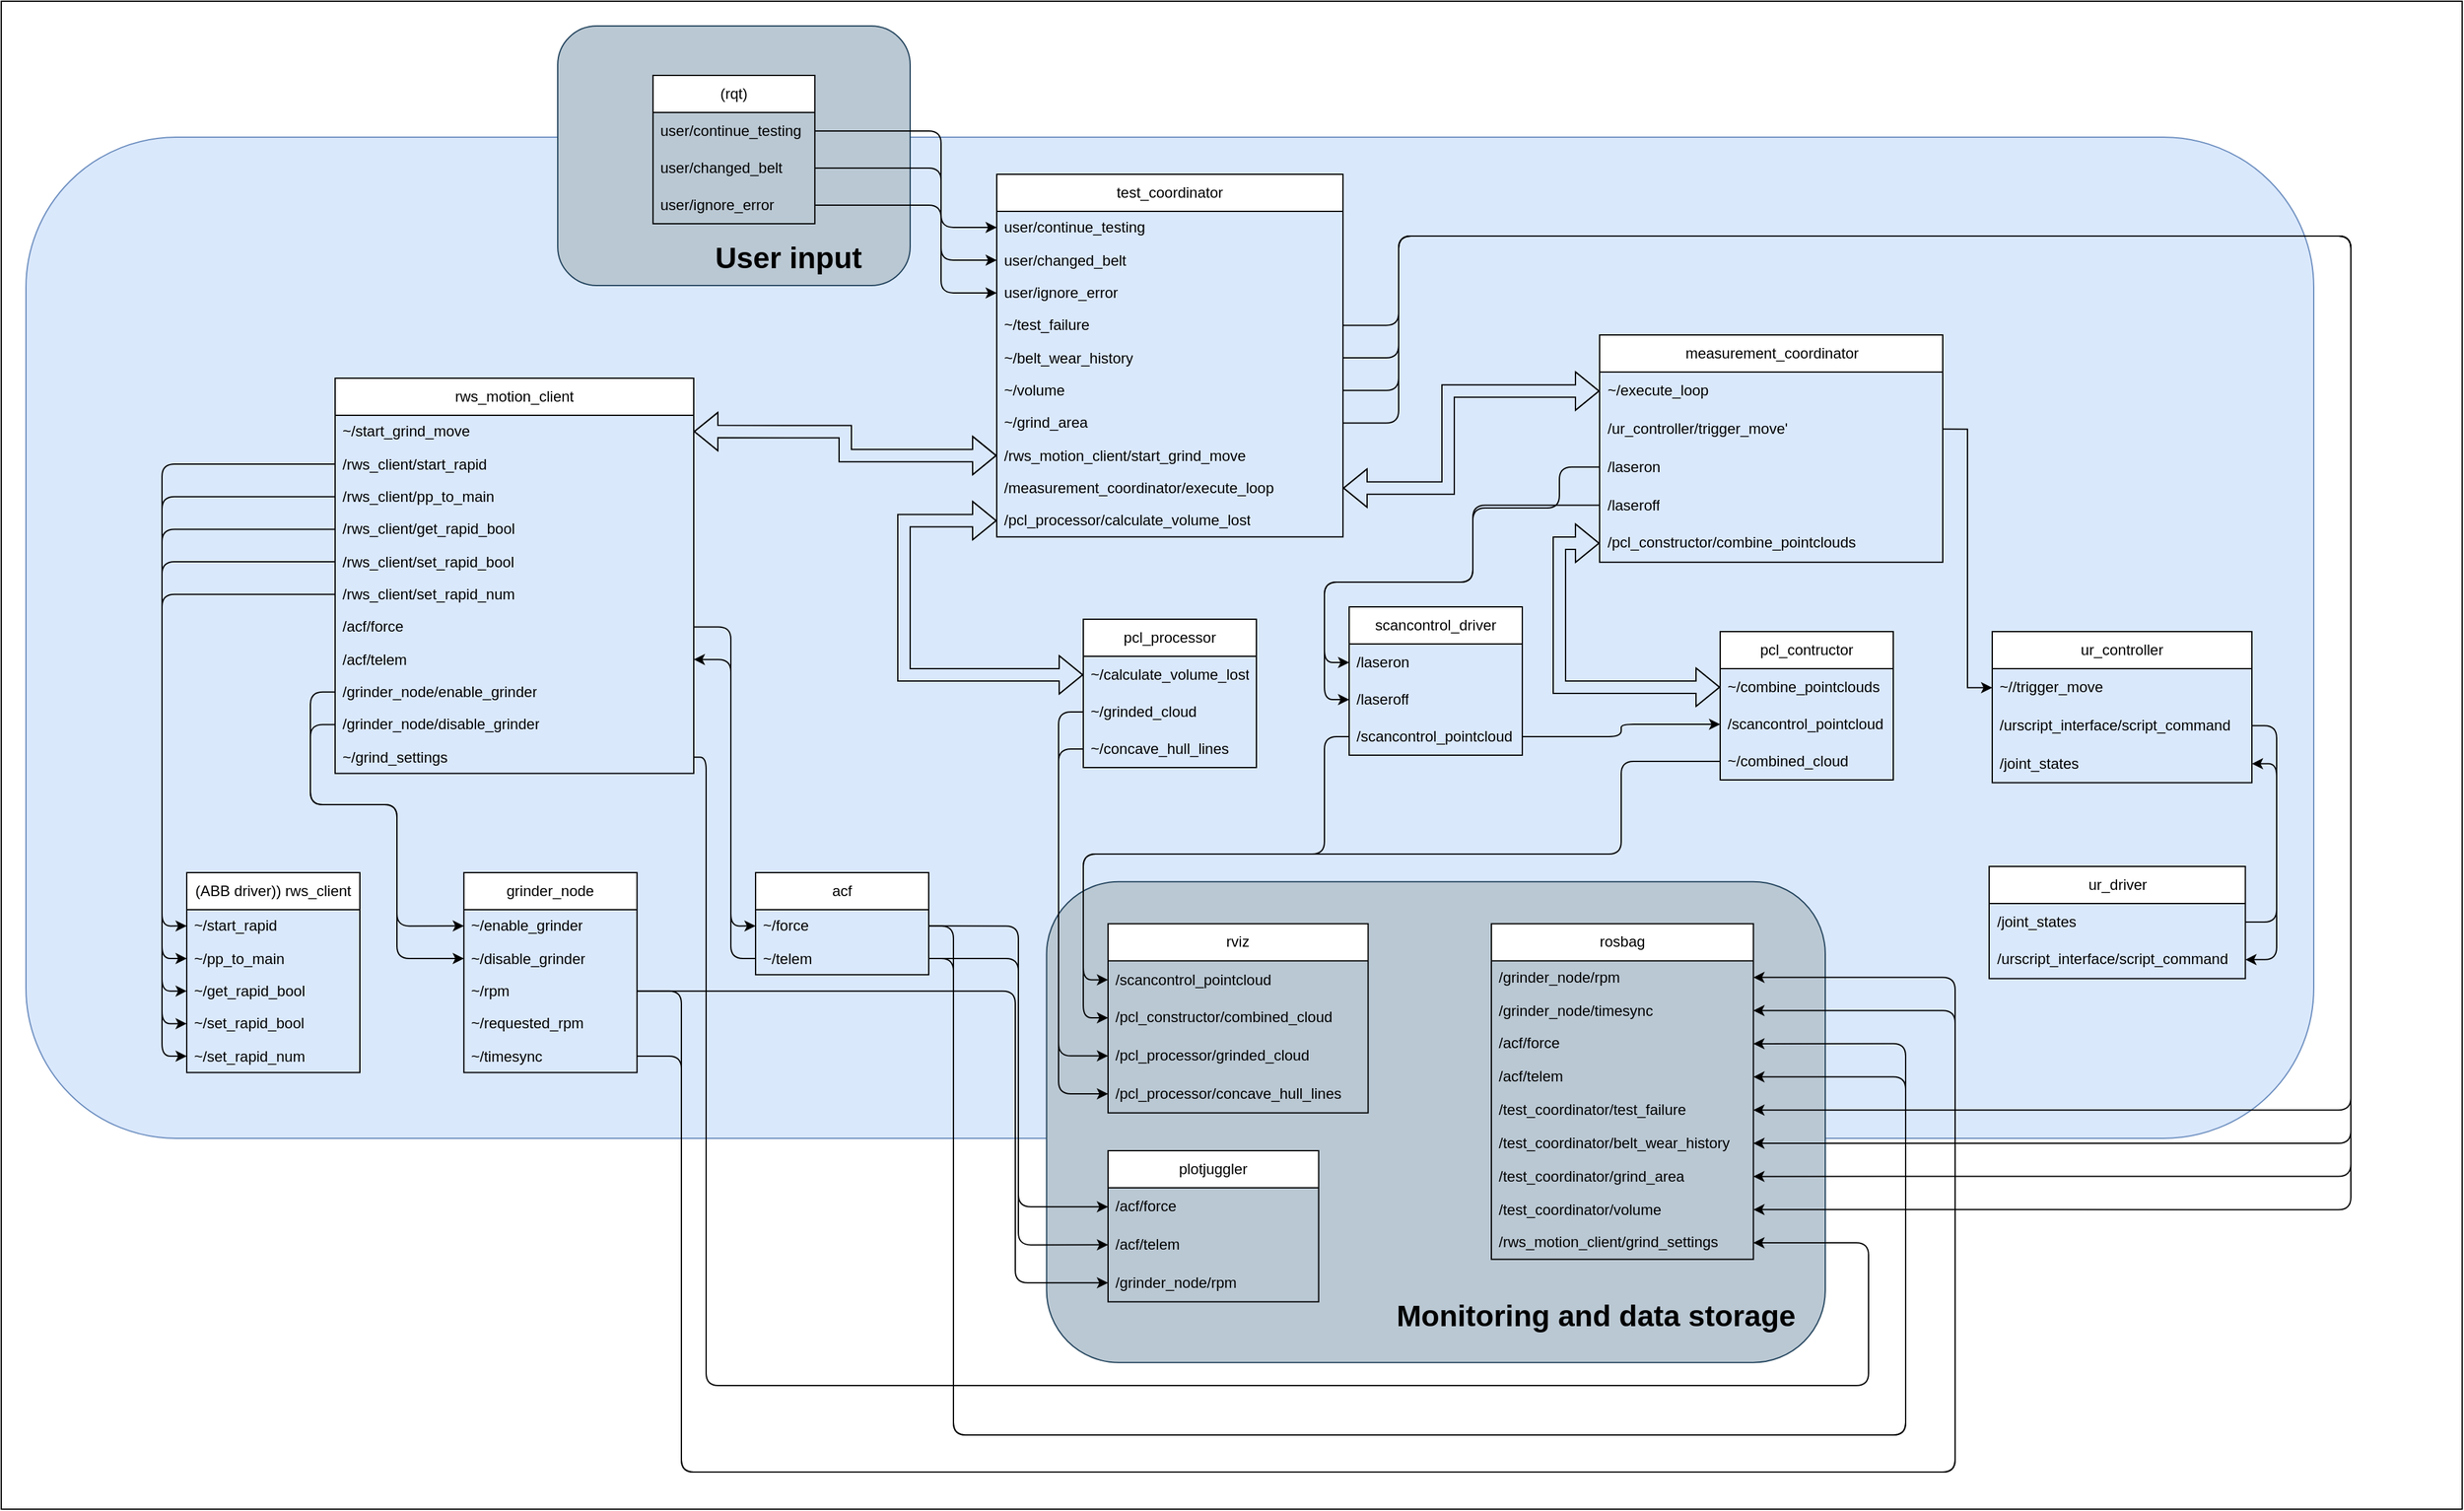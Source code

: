 <mxfile version="25.0.3">
  <diagram name="Page-1" id="e56a1550-8fbb-45ad-956c-1786394a9013">
    <mxGraphModel dx="3836" dy="-120" grid="1" gridSize="10" guides="1" tooltips="1" connect="1" arrows="1" fold="1" page="1" pageScale="1" pageWidth="1100" pageHeight="850" background="none" math="0" shadow="0">
      <root>
        <mxCell id="0" />
        <mxCell id="1" parent="0" />
        <mxCell id="ni7oN12jCzTKgw475LBS-1" value="" style="rounded=0;whiteSpace=wrap;html=1;" vertex="1" parent="1">
          <mxGeometry x="-110" y="1820" width="1990" height="1220" as="geometry" />
        </mxCell>
        <mxCell id="HwQZBdxnIQ3px9BqQNqd-1" value="" style="rounded=1;whiteSpace=wrap;html=1;fillColor=#dae8fc;strokeColor=#6c8ebf;movable=1;resizable=1;rotatable=1;deletable=1;editable=1;locked=0;connectable=1;" parent="1" vertex="1">
          <mxGeometry x="-90" y="1930" width="1850" height="810" as="geometry" />
        </mxCell>
        <mxCell id="HwQZBdxnIQ3px9BqQNqd-12" value="test_coordinator" style="swimlane;fontStyle=0;childLayout=stackLayout;horizontal=1;startSize=30;horizontalStack=0;resizeParent=1;resizeParentMax=0;resizeLast=0;collapsible=1;marginBottom=0;whiteSpace=wrap;html=1;movable=1;resizable=1;rotatable=1;deletable=1;editable=1;locked=0;connectable=1;" parent="1" vertex="1">
          <mxGeometry x="695" y="1960" width="280" height="293.415" as="geometry" />
        </mxCell>
        <mxCell id="HwQZBdxnIQ3px9BqQNqd-13" value="user/continue_testing" style="text;strokeColor=none;fillColor=none;align=left;verticalAlign=middle;spacingLeft=4;spacingRight=4;overflow=hidden;points=[[0,0.5],[1,0.5]];portConstraint=eastwest;rotatable=1;whiteSpace=wrap;html=1;movable=1;resizable=1;deletable=1;editable=1;locked=0;connectable=1;" parent="HwQZBdxnIQ3px9BqQNqd-12" vertex="1">
          <mxGeometry y="30" width="280" height="26.341" as="geometry" />
        </mxCell>
        <mxCell id="HwQZBdxnIQ3px9BqQNqd-14" value="user/changed_belt" style="text;strokeColor=none;fillColor=none;align=left;verticalAlign=middle;spacingLeft=4;spacingRight=4;overflow=hidden;points=[[0,0.5],[1,0.5]];portConstraint=eastwest;rotatable=1;whiteSpace=wrap;html=1;movable=1;resizable=1;deletable=1;editable=1;locked=0;connectable=1;" parent="HwQZBdxnIQ3px9BqQNqd-12" vertex="1">
          <mxGeometry y="56.341" width="280" height="26.341" as="geometry" />
        </mxCell>
        <mxCell id="HwQZBdxnIQ3px9BqQNqd-98" value="user/ignore_error" style="text;strokeColor=none;fillColor=none;align=left;verticalAlign=middle;spacingLeft=4;spacingRight=4;overflow=hidden;points=[[0,0.5],[1,0.5]];portConstraint=eastwest;rotatable=1;whiteSpace=wrap;html=1;movable=1;resizable=1;deletable=1;editable=1;locked=0;connectable=1;" parent="HwQZBdxnIQ3px9BqQNqd-12" vertex="1">
          <mxGeometry y="82.683" width="280" height="26.341" as="geometry" />
        </mxCell>
        <mxCell id="HwQZBdxnIQ3px9BqQNqd-18" value="~/test_failure" style="text;strokeColor=none;fillColor=none;align=left;verticalAlign=middle;spacingLeft=4;spacingRight=4;overflow=hidden;points=[[0,0.5],[1,0.5]];portConstraint=eastwest;rotatable=1;whiteSpace=wrap;html=1;movable=1;resizable=1;deletable=1;editable=1;locked=0;connectable=1;" parent="HwQZBdxnIQ3px9BqQNqd-12" vertex="1">
          <mxGeometry y="109.024" width="280" height="26.341" as="geometry" />
        </mxCell>
        <mxCell id="HwQZBdxnIQ3px9BqQNqd-19" value="~/belt_wear_history" style="text;strokeColor=none;fillColor=none;align=left;verticalAlign=middle;spacingLeft=4;spacingRight=4;overflow=hidden;points=[[0,0.5],[1,0.5]];portConstraint=eastwest;rotatable=1;whiteSpace=wrap;html=1;movable=1;resizable=1;deletable=1;editable=1;locked=0;connectable=1;" parent="HwQZBdxnIQ3px9BqQNqd-12" vertex="1">
          <mxGeometry y="135.366" width="280" height="26.341" as="geometry" />
        </mxCell>
        <mxCell id="HwQZBdxnIQ3px9BqQNqd-20" value="~/volume" style="text;strokeColor=none;fillColor=none;align=left;verticalAlign=middle;spacingLeft=4;spacingRight=4;overflow=hidden;points=[[0,0.5],[1,0.5]];portConstraint=eastwest;rotatable=1;whiteSpace=wrap;html=1;movable=1;resizable=1;deletable=1;editable=1;locked=0;connectable=1;" parent="HwQZBdxnIQ3px9BqQNqd-12" vertex="1">
          <mxGeometry y="161.707" width="280" height="26.341" as="geometry" />
        </mxCell>
        <mxCell id="HwQZBdxnIQ3px9BqQNqd-21" value="~/grind_area" style="text;strokeColor=none;fillColor=none;align=left;verticalAlign=middle;spacingLeft=4;spacingRight=4;overflow=hidden;points=[[0,0.5],[1,0.5]];portConstraint=eastwest;rotatable=1;whiteSpace=wrap;html=1;movable=1;resizable=1;deletable=1;editable=1;locked=0;connectable=1;" parent="HwQZBdxnIQ3px9BqQNqd-12" vertex="1">
          <mxGeometry y="188.049" width="280" height="26.341" as="geometry" />
        </mxCell>
        <mxCell id="HwQZBdxnIQ3px9BqQNqd-15" value="/rws_motion_client/start_grind_move" style="text;strokeColor=none;fillColor=none;align=left;verticalAlign=middle;spacingLeft=4;spacingRight=4;overflow=hidden;points=[[0,0.5],[1,0.5]];portConstraint=eastwest;rotatable=1;whiteSpace=wrap;html=1;movable=1;resizable=1;deletable=1;editable=1;locked=0;connectable=1;" parent="HwQZBdxnIQ3px9BqQNqd-12" vertex="1">
          <mxGeometry y="214.39" width="280" height="26.341" as="geometry" />
        </mxCell>
        <mxCell id="HwQZBdxnIQ3px9BqQNqd-16" value="/measurement_coordinator/execute_loop" style="text;strokeColor=none;fillColor=none;align=left;verticalAlign=middle;spacingLeft=4;spacingRight=4;overflow=hidden;points=[[0,0.5],[1,0.5]];portConstraint=eastwest;rotatable=1;whiteSpace=wrap;html=1;movable=1;resizable=1;deletable=1;editable=1;locked=0;connectable=1;" parent="HwQZBdxnIQ3px9BqQNqd-12" vertex="1">
          <mxGeometry y="240.732" width="280" height="26.341" as="geometry" />
        </mxCell>
        <mxCell id="HwQZBdxnIQ3px9BqQNqd-17" value="/pcl_processor/calculate_volume_lost" style="text;strokeColor=none;fillColor=none;align=left;verticalAlign=middle;spacingLeft=4;spacingRight=4;overflow=hidden;points=[[0,0.5],[1,0.5]];portConstraint=eastwest;rotatable=1;whiteSpace=wrap;html=1;movable=1;resizable=1;deletable=1;editable=1;locked=0;connectable=1;" parent="HwQZBdxnIQ3px9BqQNqd-12" vertex="1">
          <mxGeometry y="267.073" width="280" height="26.341" as="geometry" />
        </mxCell>
        <mxCell id="HwQZBdxnIQ3px9BqQNqd-83" value="pcl_processor" style="swimlane;fontStyle=0;childLayout=stackLayout;horizontal=1;startSize=30;horizontalStack=0;resizeParent=1;resizeParentMax=0;resizeLast=0;collapsible=1;marginBottom=0;whiteSpace=wrap;html=1;movable=1;resizable=1;rotatable=1;deletable=1;editable=1;locked=0;connectable=1;" parent="1" vertex="1">
          <mxGeometry x="765" y="2320" width="140" height="120" as="geometry" />
        </mxCell>
        <mxCell id="HwQZBdxnIQ3px9BqQNqd-84" value="~/calculate_volume_lost" style="text;strokeColor=none;fillColor=none;align=left;verticalAlign=middle;spacingLeft=4;spacingRight=4;overflow=hidden;points=[[0,0.5],[1,0.5]];portConstraint=eastwest;rotatable=1;whiteSpace=wrap;html=1;movable=1;resizable=1;deletable=1;editable=1;locked=0;connectable=1;" parent="HwQZBdxnIQ3px9BqQNqd-83" vertex="1">
          <mxGeometry y="30" width="140" height="30" as="geometry" />
        </mxCell>
        <mxCell id="HwQZBdxnIQ3px9BqQNqd-85" value="~/grinded_cloud" style="text;strokeColor=none;fillColor=none;align=left;verticalAlign=middle;spacingLeft=4;spacingRight=4;overflow=hidden;points=[[0,0.5],[1,0.5]];portConstraint=eastwest;rotatable=1;whiteSpace=wrap;html=1;movable=1;resizable=1;deletable=1;editable=1;locked=0;connectable=1;" parent="HwQZBdxnIQ3px9BqQNqd-83" vertex="1">
          <mxGeometry y="60" width="140" height="30" as="geometry" />
        </mxCell>
        <mxCell id="HwQZBdxnIQ3px9BqQNqd-86" value="~/concave_hull_lines" style="text;strokeColor=none;fillColor=none;align=left;verticalAlign=middle;spacingLeft=4;spacingRight=4;overflow=hidden;points=[[0,0.5],[1,0.5]];portConstraint=eastwest;rotatable=1;whiteSpace=wrap;html=1;movable=1;resizable=1;deletable=1;editable=1;locked=0;connectable=1;" parent="HwQZBdxnIQ3px9BqQNqd-83" vertex="1">
          <mxGeometry y="90" width="140" height="30" as="geometry" />
        </mxCell>
        <mxCell id="HwQZBdxnIQ3px9BqQNqd-100" value="" style="group" parent="1" vertex="1" connectable="0">
          <mxGeometry x="40" y="2125" width="590" height="561.71" as="geometry" />
        </mxCell>
        <mxCell id="HwQZBdxnIQ3px9BqQNqd-22" value="rws_motion_client" style="swimlane;fontStyle=0;childLayout=stackLayout;horizontal=1;startSize=30;horizontalStack=0;resizeParent=1;resizeParentMax=0;resizeLast=0;collapsible=1;marginBottom=0;whiteSpace=wrap;html=1;movable=1;resizable=1;rotatable=1;deletable=1;editable=1;locked=0;connectable=1;" parent="HwQZBdxnIQ3px9BqQNqd-100" vertex="1">
          <mxGeometry x="120" width="290" height="319.756" as="geometry" />
        </mxCell>
        <mxCell id="HwQZBdxnIQ3px9BqQNqd-99" value="~/start_grind_move" style="text;strokeColor=none;fillColor=none;align=left;verticalAlign=middle;spacingLeft=4;spacingRight=4;overflow=hidden;points=[[0,0.5],[1,0.5]];portConstraint=eastwest;rotatable=1;whiteSpace=wrap;html=1;movable=1;resizable=1;deletable=1;editable=1;locked=0;connectable=1;" parent="HwQZBdxnIQ3px9BqQNqd-22" vertex="1">
          <mxGeometry y="30" width="290" height="26.341" as="geometry" />
        </mxCell>
        <mxCell id="HwQZBdxnIQ3px9BqQNqd-23" value="/rws_client/start_rapid" style="text;strokeColor=none;fillColor=none;align=left;verticalAlign=middle;spacingLeft=4;spacingRight=4;overflow=hidden;points=[[0,0.5],[1,0.5]];portConstraint=eastwest;rotatable=1;whiteSpace=wrap;html=1;movable=1;resizable=1;deletable=1;editable=1;locked=0;connectable=1;" parent="HwQZBdxnIQ3px9BqQNqd-22" vertex="1">
          <mxGeometry y="56.341" width="290" height="26.341" as="geometry" />
        </mxCell>
        <mxCell id="HwQZBdxnIQ3px9BqQNqd-24" value="/rws_client/pp_to_main" style="text;strokeColor=none;fillColor=none;align=left;verticalAlign=middle;spacingLeft=4;spacingRight=4;overflow=hidden;points=[[0,0.5],[1,0.5]];portConstraint=eastwest;rotatable=1;whiteSpace=wrap;html=1;movable=1;resizable=1;deletable=1;editable=1;locked=0;connectable=1;" parent="HwQZBdxnIQ3px9BqQNqd-22" vertex="1">
          <mxGeometry y="82.683" width="290" height="26.341" as="geometry" />
        </mxCell>
        <mxCell id="HwQZBdxnIQ3px9BqQNqd-25" value="/rws_client/get_rapid_bool" style="text;strokeColor=none;fillColor=none;align=left;verticalAlign=middle;spacingLeft=4;spacingRight=4;overflow=hidden;points=[[0,0.5],[1,0.5]];portConstraint=eastwest;rotatable=1;whiteSpace=wrap;html=1;movable=1;resizable=1;deletable=1;editable=1;locked=0;connectable=1;" parent="HwQZBdxnIQ3px9BqQNqd-22" vertex="1">
          <mxGeometry y="109.024" width="290" height="26.341" as="geometry" />
        </mxCell>
        <mxCell id="HwQZBdxnIQ3px9BqQNqd-26" value="/rws_client/set_rapid_bool" style="text;strokeColor=none;fillColor=none;align=left;verticalAlign=middle;spacingLeft=4;spacingRight=4;overflow=hidden;points=[[0,0.5],[1,0.5]];portConstraint=eastwest;rotatable=1;whiteSpace=wrap;html=1;movable=1;resizable=1;deletable=1;editable=1;locked=0;connectable=1;" parent="HwQZBdxnIQ3px9BqQNqd-22" vertex="1">
          <mxGeometry y="135.366" width="290" height="26.341" as="geometry" />
        </mxCell>
        <mxCell id="HwQZBdxnIQ3px9BqQNqd-27" value="/rws_client/set_rapid_num" style="text;strokeColor=none;fillColor=none;align=left;verticalAlign=middle;spacingLeft=4;spacingRight=4;overflow=hidden;points=[[0,0.5],[1,0.5]];portConstraint=eastwest;rotatable=1;whiteSpace=wrap;html=1;movable=1;resizable=1;deletable=1;editable=1;locked=0;connectable=1;" parent="HwQZBdxnIQ3px9BqQNqd-22" vertex="1">
          <mxGeometry y="161.707" width="290" height="26.341" as="geometry" />
        </mxCell>
        <mxCell id="HwQZBdxnIQ3px9BqQNqd-28" value="/acf/force" style="text;strokeColor=none;fillColor=none;align=left;verticalAlign=middle;spacingLeft=4;spacingRight=4;overflow=hidden;points=[[0,0.5],[1,0.5]];portConstraint=eastwest;rotatable=1;whiteSpace=wrap;html=1;movable=1;resizable=1;deletable=1;editable=1;locked=0;connectable=1;" parent="HwQZBdxnIQ3px9BqQNqd-22" vertex="1">
          <mxGeometry y="188.049" width="290" height="26.341" as="geometry" />
        </mxCell>
        <mxCell id="HwQZBdxnIQ3px9BqQNqd-29" value="/acf/telem" style="text;strokeColor=none;fillColor=none;align=left;verticalAlign=middle;spacingLeft=4;spacingRight=4;overflow=hidden;points=[[0,0.5],[1,0.5]];portConstraint=eastwest;rotatable=1;whiteSpace=wrap;html=1;movable=1;resizable=1;deletable=1;editable=1;locked=0;connectable=1;" parent="HwQZBdxnIQ3px9BqQNqd-22" vertex="1">
          <mxGeometry y="214.39" width="290" height="26.341" as="geometry" />
        </mxCell>
        <mxCell id="HwQZBdxnIQ3px9BqQNqd-30" value="/grinder_node/enable_grinder" style="text;strokeColor=none;fillColor=none;align=left;verticalAlign=middle;spacingLeft=4;spacingRight=4;overflow=hidden;points=[[0,0.5],[1,0.5]];portConstraint=eastwest;rotatable=1;whiteSpace=wrap;html=1;movable=1;resizable=1;deletable=1;editable=1;locked=0;connectable=1;" parent="HwQZBdxnIQ3px9BqQNqd-22" vertex="1">
          <mxGeometry y="240.732" width="290" height="26.341" as="geometry" />
        </mxCell>
        <mxCell id="HwQZBdxnIQ3px9BqQNqd-31" value="/grinder_node/disable_grinder" style="text;strokeColor=none;fillColor=none;align=left;verticalAlign=middle;spacingLeft=4;spacingRight=4;overflow=hidden;points=[[0,0.5],[1,0.5]];portConstraint=eastwest;rotatable=1;whiteSpace=wrap;html=1;movable=1;resizable=1;deletable=1;editable=1;locked=0;connectable=1;" parent="HwQZBdxnIQ3px9BqQNqd-22" vertex="1">
          <mxGeometry y="267.073" width="290" height="26.341" as="geometry" />
        </mxCell>
        <mxCell id="HwQZBdxnIQ3px9BqQNqd-95" value="~/grind_settings" style="text;strokeColor=none;fillColor=none;align=left;verticalAlign=middle;spacingLeft=4;spacingRight=4;overflow=hidden;points=[[0,0.5],[1,0.5]];portConstraint=eastwest;rotatable=1;whiteSpace=wrap;html=1;movable=1;resizable=1;deletable=1;editable=1;locked=0;connectable=1;" parent="HwQZBdxnIQ3px9BqQNqd-22" vertex="1">
          <mxGeometry y="293.415" width="290" height="26.341" as="geometry" />
        </mxCell>
        <mxCell id="HwQZBdxnIQ3px9BqQNqd-32" value="(ABB driver)) rws_client" style="swimlane;fontStyle=0;childLayout=stackLayout;horizontal=1;startSize=30;horizontalStack=0;resizeParent=1;resizeParentMax=0;resizeLast=0;collapsible=1;marginBottom=0;whiteSpace=wrap;html=1;movable=1;resizable=1;rotatable=1;deletable=1;editable=1;locked=0;connectable=1;" parent="HwQZBdxnIQ3px9BqQNqd-100" vertex="1">
          <mxGeometry y="400.002" width="140" height="161.707" as="geometry" />
        </mxCell>
        <mxCell id="HwQZBdxnIQ3px9BqQNqd-33" value="~/start_rapid" style="text;strokeColor=none;fillColor=none;align=left;verticalAlign=middle;spacingLeft=4;spacingRight=4;overflow=hidden;points=[[0,0.5],[1,0.5]];portConstraint=eastwest;rotatable=1;whiteSpace=wrap;html=1;movable=1;resizable=1;deletable=1;editable=1;locked=0;connectable=1;" parent="HwQZBdxnIQ3px9BqQNqd-32" vertex="1">
          <mxGeometry y="30" width="140" height="26.341" as="geometry" />
        </mxCell>
        <mxCell id="HwQZBdxnIQ3px9BqQNqd-34" value="~/pp_to_main" style="text;strokeColor=none;fillColor=none;align=left;verticalAlign=middle;spacingLeft=4;spacingRight=4;overflow=hidden;points=[[0,0.5],[1,0.5]];portConstraint=eastwest;rotatable=1;whiteSpace=wrap;html=1;movable=1;resizable=1;deletable=1;editable=1;locked=0;connectable=1;" parent="HwQZBdxnIQ3px9BqQNqd-32" vertex="1">
          <mxGeometry y="56.341" width="140" height="26.341" as="geometry" />
        </mxCell>
        <mxCell id="HwQZBdxnIQ3px9BqQNqd-35" value="~/get_rapid_bool" style="text;strokeColor=none;fillColor=none;align=left;verticalAlign=middle;spacingLeft=4;spacingRight=4;overflow=hidden;points=[[0,0.5],[1,0.5]];portConstraint=eastwest;rotatable=1;whiteSpace=wrap;html=1;movable=1;resizable=1;deletable=1;editable=1;locked=0;connectable=1;" parent="HwQZBdxnIQ3px9BqQNqd-32" vertex="1">
          <mxGeometry y="82.683" width="140" height="26.341" as="geometry" />
        </mxCell>
        <mxCell id="HwQZBdxnIQ3px9BqQNqd-36" value="~/set_rapid_bool" style="text;strokeColor=none;fillColor=none;align=left;verticalAlign=middle;spacingLeft=4;spacingRight=4;overflow=hidden;points=[[0,0.5],[1,0.5]];portConstraint=eastwest;rotatable=1;whiteSpace=wrap;html=1;movable=1;resizable=1;deletable=1;editable=1;locked=0;connectable=1;" parent="HwQZBdxnIQ3px9BqQNqd-32" vertex="1">
          <mxGeometry y="109.024" width="140" height="26.341" as="geometry" />
        </mxCell>
        <mxCell id="HwQZBdxnIQ3px9BqQNqd-37" value="~/set_rapid_num" style="text;strokeColor=none;fillColor=none;align=left;verticalAlign=middle;spacingLeft=4;spacingRight=4;overflow=hidden;points=[[0,0.5],[1,0.5]];portConstraint=eastwest;rotatable=1;whiteSpace=wrap;html=1;movable=1;resizable=1;deletable=1;editable=1;locked=0;connectable=1;" parent="HwQZBdxnIQ3px9BqQNqd-32" vertex="1">
          <mxGeometry y="135.366" width="140" height="26.341" as="geometry" />
        </mxCell>
        <mxCell id="HwQZBdxnIQ3px9BqQNqd-42" value="grinder_node" style="swimlane;fontStyle=0;childLayout=stackLayout;horizontal=1;startSize=30;horizontalStack=0;resizeParent=1;resizeParentMax=0;resizeLast=0;collapsible=1;marginBottom=0;whiteSpace=wrap;html=1;movable=1;resizable=1;rotatable=1;deletable=1;editable=1;locked=0;connectable=1;" parent="HwQZBdxnIQ3px9BqQNqd-100" vertex="1">
          <mxGeometry x="224.13" y="400.002" width="140" height="161.707" as="geometry" />
        </mxCell>
        <mxCell id="HwQZBdxnIQ3px9BqQNqd-46" value="~/enable_grinder" style="text;strokeColor=none;fillColor=none;align=left;verticalAlign=middle;spacingLeft=4;spacingRight=4;overflow=hidden;points=[[0,0.5],[1,0.5]];portConstraint=eastwest;rotatable=1;whiteSpace=wrap;html=1;movable=1;resizable=1;deletable=1;editable=1;locked=0;connectable=1;" parent="HwQZBdxnIQ3px9BqQNqd-42" vertex="1">
          <mxGeometry y="30" width="140" height="26.341" as="geometry" />
        </mxCell>
        <mxCell id="HwQZBdxnIQ3px9BqQNqd-47" value="~/disable_grinder" style="text;strokeColor=none;fillColor=none;align=left;verticalAlign=middle;spacingLeft=4;spacingRight=4;overflow=hidden;points=[[0,0.5],[1,0.5]];portConstraint=eastwest;rotatable=1;whiteSpace=wrap;html=1;movable=1;resizable=1;deletable=1;editable=1;locked=0;connectable=1;" parent="HwQZBdxnIQ3px9BqQNqd-42" vertex="1">
          <mxGeometry y="56.341" width="140" height="26.341" as="geometry" />
        </mxCell>
        <mxCell id="HwQZBdxnIQ3px9BqQNqd-43" value="~/rpm" style="text;strokeColor=none;fillColor=none;align=left;verticalAlign=middle;spacingLeft=4;spacingRight=4;overflow=hidden;points=[[0,0.5],[1,0.5]];portConstraint=eastwest;rotatable=1;whiteSpace=wrap;html=1;movable=1;resizable=1;deletable=1;editable=1;locked=0;connectable=1;" parent="HwQZBdxnIQ3px9BqQNqd-42" vertex="1">
          <mxGeometry y="82.683" width="140" height="26.341" as="geometry" />
        </mxCell>
        <mxCell id="HwQZBdxnIQ3px9BqQNqd-44" value="~/requested_rpm" style="text;strokeColor=none;fillColor=none;align=left;verticalAlign=middle;spacingLeft=4;spacingRight=4;overflow=hidden;points=[[0,0.5],[1,0.5]];portConstraint=eastwest;rotatable=1;whiteSpace=wrap;html=1;movable=1;resizable=1;deletable=1;editable=1;locked=0;connectable=1;" parent="HwQZBdxnIQ3px9BqQNqd-42" vertex="1">
          <mxGeometry y="109.024" width="140" height="26.341" as="geometry" />
        </mxCell>
        <mxCell id="HwQZBdxnIQ3px9BqQNqd-45" value="~/timesync" style="text;strokeColor=none;fillColor=none;align=left;verticalAlign=middle;spacingLeft=4;spacingRight=4;overflow=hidden;points=[[0,0.5],[1,0.5]];portConstraint=eastwest;rotatable=1;whiteSpace=wrap;html=1;movable=1;resizable=1;deletable=1;editable=1;locked=0;connectable=1;" parent="HwQZBdxnIQ3px9BqQNqd-42" vertex="1">
          <mxGeometry y="135.366" width="140" height="26.341" as="geometry" />
        </mxCell>
        <mxCell id="HwQZBdxnIQ3px9BqQNqd-52" value="acf" style="swimlane;fontStyle=0;childLayout=stackLayout;horizontal=1;startSize=30;horizontalStack=0;resizeParent=1;resizeParentMax=0;resizeLast=0;collapsible=1;marginBottom=0;whiteSpace=wrap;html=1;movable=1;resizable=1;rotatable=1;deletable=1;editable=1;locked=0;connectable=1;" parent="HwQZBdxnIQ3px9BqQNqd-100" vertex="1">
          <mxGeometry x="460" y="400.002" width="140" height="82.683" as="geometry" />
        </mxCell>
        <mxCell id="HwQZBdxnIQ3px9BqQNqd-53" value="~/force" style="text;strokeColor=none;fillColor=none;align=left;verticalAlign=middle;spacingLeft=4;spacingRight=4;overflow=hidden;points=[[0,0.5],[1,0.5]];portConstraint=eastwest;rotatable=1;whiteSpace=wrap;html=1;movable=1;resizable=1;deletable=1;editable=1;locked=0;connectable=1;" parent="HwQZBdxnIQ3px9BqQNqd-52" vertex="1">
          <mxGeometry y="30" width="140" height="26.341" as="geometry" />
        </mxCell>
        <mxCell id="HwQZBdxnIQ3px9BqQNqd-54" value="~/telem" style="text;strokeColor=none;fillColor=none;align=left;verticalAlign=middle;spacingLeft=4;spacingRight=4;overflow=hidden;points=[[0,0.5],[1,0.5]];portConstraint=eastwest;rotatable=1;whiteSpace=wrap;html=1;movable=1;resizable=1;deletable=1;editable=1;locked=0;connectable=1;" parent="HwQZBdxnIQ3px9BqQNqd-52" vertex="1">
          <mxGeometry y="56.341" width="140" height="26.341" as="geometry" />
        </mxCell>
        <mxCell id="HwQZBdxnIQ3px9BqQNqd-162" style="edgeStyle=orthogonalEdgeStyle;rounded=1;orthogonalLoop=1;jettySize=auto;html=1;exitX=1;exitY=0.5;exitDx=0;exitDy=0;entryX=0;entryY=0.5;entryDx=0;entryDy=0;curved=0;" parent="HwQZBdxnIQ3px9BqQNqd-100" source="HwQZBdxnIQ3px9BqQNqd-28" target="HwQZBdxnIQ3px9BqQNqd-53" edge="1">
          <mxGeometry relative="1" as="geometry">
            <Array as="points">
              <mxPoint x="440" y="201" />
              <mxPoint x="440" y="443" />
            </Array>
          </mxGeometry>
        </mxCell>
        <mxCell id="HwQZBdxnIQ3px9BqQNqd-163" style="edgeStyle=orthogonalEdgeStyle;rounded=1;orthogonalLoop=1;jettySize=auto;html=1;exitX=0;exitY=0.5;exitDx=0;exitDy=0;entryX=1;entryY=0.5;entryDx=0;entryDy=0;curved=0;" parent="HwQZBdxnIQ3px9BqQNqd-100" source="HwQZBdxnIQ3px9BqQNqd-54" target="HwQZBdxnIQ3px9BqQNqd-29" edge="1">
          <mxGeometry relative="1" as="geometry">
            <Array as="points">
              <mxPoint x="440" y="469" />
              <mxPoint x="440" y="228" />
            </Array>
          </mxGeometry>
        </mxCell>
        <mxCell id="HwQZBdxnIQ3px9BqQNqd-181" style="edgeStyle=orthogonalEdgeStyle;rounded=1;orthogonalLoop=1;jettySize=auto;html=1;exitX=0;exitY=0.5;exitDx=0;exitDy=0;entryX=0;entryY=0.5;entryDx=0;entryDy=0;curved=0;" parent="HwQZBdxnIQ3px9BqQNqd-100" source="HwQZBdxnIQ3px9BqQNqd-23" target="HwQZBdxnIQ3px9BqQNqd-33" edge="1">
          <mxGeometry relative="1" as="geometry" />
        </mxCell>
        <mxCell id="HwQZBdxnIQ3px9BqQNqd-182" style="edgeStyle=orthogonalEdgeStyle;rounded=1;orthogonalLoop=1;jettySize=auto;html=1;exitX=0;exitY=0.5;exitDx=0;exitDy=0;entryX=0;entryY=0.5;entryDx=0;entryDy=0;curved=0;" parent="HwQZBdxnIQ3px9BqQNqd-100" source="HwQZBdxnIQ3px9BqQNqd-24" target="HwQZBdxnIQ3px9BqQNqd-34" edge="1">
          <mxGeometry relative="1" as="geometry" />
        </mxCell>
        <mxCell id="HwQZBdxnIQ3px9BqQNqd-183" style="edgeStyle=orthogonalEdgeStyle;rounded=1;orthogonalLoop=1;jettySize=auto;html=1;exitX=0;exitY=0.5;exitDx=0;exitDy=0;entryX=0;entryY=0.5;entryDx=0;entryDy=0;curved=0;" parent="HwQZBdxnIQ3px9BqQNqd-100" source="HwQZBdxnIQ3px9BqQNqd-25" target="HwQZBdxnIQ3px9BqQNqd-35" edge="1">
          <mxGeometry relative="1" as="geometry" />
        </mxCell>
        <mxCell id="HwQZBdxnIQ3px9BqQNqd-184" style="edgeStyle=orthogonalEdgeStyle;rounded=1;orthogonalLoop=1;jettySize=auto;html=1;exitX=0;exitY=0.5;exitDx=0;exitDy=0;entryX=0;entryY=0.5;entryDx=0;entryDy=0;curved=0;" parent="HwQZBdxnIQ3px9BqQNqd-100" source="HwQZBdxnIQ3px9BqQNqd-26" target="HwQZBdxnIQ3px9BqQNqd-36" edge="1">
          <mxGeometry relative="1" as="geometry" />
        </mxCell>
        <mxCell id="HwQZBdxnIQ3px9BqQNqd-185" style="edgeStyle=orthogonalEdgeStyle;rounded=1;orthogonalLoop=1;jettySize=auto;html=1;exitX=0;exitY=0.5;exitDx=0;exitDy=0;entryX=0;entryY=0.5;entryDx=0;entryDy=0;curved=0;" parent="HwQZBdxnIQ3px9BqQNqd-100" source="HwQZBdxnIQ3px9BqQNqd-27" target="HwQZBdxnIQ3px9BqQNqd-37" edge="1">
          <mxGeometry relative="1" as="geometry" />
        </mxCell>
        <mxCell id="HwQZBdxnIQ3px9BqQNqd-187" style="edgeStyle=orthogonalEdgeStyle;rounded=1;orthogonalLoop=1;jettySize=auto;html=1;exitX=0;exitY=0.5;exitDx=0;exitDy=0;entryX=0;entryY=0.5;entryDx=0;entryDy=0;curved=0;" parent="HwQZBdxnIQ3px9BqQNqd-100" source="HwQZBdxnIQ3px9BqQNqd-30" target="HwQZBdxnIQ3px9BqQNqd-46" edge="1">
          <mxGeometry relative="1" as="geometry">
            <Array as="points">
              <mxPoint x="100" y="254" />
              <mxPoint x="100" y="345" />
              <mxPoint x="170" y="345" />
              <mxPoint x="170" y="443" />
            </Array>
          </mxGeometry>
        </mxCell>
        <mxCell id="HwQZBdxnIQ3px9BqQNqd-188" style="edgeStyle=orthogonalEdgeStyle;rounded=1;orthogonalLoop=1;jettySize=auto;html=1;exitX=0;exitY=0.5;exitDx=0;exitDy=0;entryX=0;entryY=0.5;entryDx=0;entryDy=0;curved=0;" parent="HwQZBdxnIQ3px9BqQNqd-100" source="HwQZBdxnIQ3px9BqQNqd-31" target="HwQZBdxnIQ3px9BqQNqd-47" edge="1">
          <mxGeometry relative="1" as="geometry">
            <Array as="points">
              <mxPoint x="100" y="280" />
              <mxPoint x="100" y="345" />
              <mxPoint x="170" y="345" />
              <mxPoint x="170" y="469" />
            </Array>
          </mxGeometry>
        </mxCell>
        <mxCell id="HwQZBdxnIQ3px9BqQNqd-101" value="" style="group" parent="1" vertex="1" connectable="0">
          <mxGeometry x="1060" y="2090" width="650" height="520.769" as="geometry" />
        </mxCell>
        <mxCell id="HwQZBdxnIQ3px9BqQNqd-62" value="measurement_coordinator" style="swimlane;fontStyle=0;childLayout=stackLayout;horizontal=1;startSize=30;horizontalStack=0;resizeParent=1;resizeParentMax=0;resizeLast=0;collapsible=1;marginBottom=0;whiteSpace=wrap;html=1;movable=1;resizable=1;rotatable=1;deletable=1;editable=1;locked=0;connectable=1;" parent="HwQZBdxnIQ3px9BqQNqd-101" vertex="1">
          <mxGeometry x="122.5" width="277.5" height="183.846" as="geometry" />
        </mxCell>
        <mxCell id="HwQZBdxnIQ3px9BqQNqd-63" value="~/execute_loop" style="text;strokeColor=none;fillColor=none;align=left;verticalAlign=middle;spacingLeft=4;spacingRight=4;overflow=hidden;points=[[0,0.5],[1,0.5]];portConstraint=eastwest;rotatable=1;whiteSpace=wrap;html=1;movable=1;resizable=1;deletable=1;editable=1;locked=0;connectable=1;" parent="HwQZBdxnIQ3px9BqQNqd-62" vertex="1">
          <mxGeometry y="30" width="277.5" height="30.769" as="geometry" />
        </mxCell>
        <mxCell id="HwQZBdxnIQ3px9BqQNqd-64" value="/ur_controller/trigger_move&#39;" style="text;strokeColor=none;fillColor=none;align=left;verticalAlign=middle;spacingLeft=4;spacingRight=4;overflow=hidden;points=[[0,0.5],[1,0.5]];portConstraint=eastwest;rotatable=1;whiteSpace=wrap;html=1;movable=1;resizable=1;deletable=1;editable=1;locked=0;connectable=1;" parent="HwQZBdxnIQ3px9BqQNqd-62" vertex="1">
          <mxGeometry y="60.769" width="277.5" height="30.769" as="geometry" />
        </mxCell>
        <mxCell id="HwQZBdxnIQ3px9BqQNqd-65" value="/laseron" style="text;strokeColor=none;fillColor=none;align=left;verticalAlign=middle;spacingLeft=4;spacingRight=4;overflow=hidden;points=[[0,0.5],[1,0.5]];portConstraint=eastwest;rotatable=1;whiteSpace=wrap;html=1;movable=1;resizable=1;deletable=1;editable=1;locked=0;connectable=1;" parent="HwQZBdxnIQ3px9BqQNqd-62" vertex="1">
          <mxGeometry y="91.538" width="277.5" height="30.769" as="geometry" />
        </mxCell>
        <mxCell id="HwQZBdxnIQ3px9BqQNqd-66" value="/laseroff" style="text;strokeColor=none;fillColor=none;align=left;verticalAlign=middle;spacingLeft=4;spacingRight=4;overflow=hidden;points=[[0,0.5],[1,0.5]];portConstraint=eastwest;rotatable=1;whiteSpace=wrap;html=1;movable=1;resizable=1;deletable=1;editable=1;locked=0;connectable=1;" parent="HwQZBdxnIQ3px9BqQNqd-62" vertex="1">
          <mxGeometry y="122.308" width="277.5" height="30.769" as="geometry" />
        </mxCell>
        <mxCell id="HwQZBdxnIQ3px9BqQNqd-67" value="/pcl_constructor/combine_pointclouds" style="text;strokeColor=none;fillColor=none;align=left;verticalAlign=middle;spacingLeft=4;spacingRight=4;overflow=hidden;points=[[0,0.5],[1,0.5]];portConstraint=eastwest;rotatable=1;whiteSpace=wrap;html=1;movable=1;resizable=1;deletable=1;editable=1;locked=0;connectable=1;" parent="HwQZBdxnIQ3px9BqQNqd-62" vertex="1">
          <mxGeometry y="153.077" width="277.5" height="30.769" as="geometry" />
        </mxCell>
        <mxCell id="HwQZBdxnIQ3px9BqQNqd-68" value="ur_controller" style="swimlane;fontStyle=0;childLayout=stackLayout;horizontal=1;startSize=30;horizontalStack=0;resizeParent=1;resizeParentMax=0;resizeLast=0;collapsible=1;marginBottom=0;whiteSpace=wrap;html=1;movable=1;resizable=1;rotatable=1;deletable=1;editable=1;locked=0;connectable=1;" parent="HwQZBdxnIQ3px9BqQNqd-101" vertex="1">
          <mxGeometry x="440" y="240" width="210" height="122.308" as="geometry" />
        </mxCell>
        <mxCell id="HwQZBdxnIQ3px9BqQNqd-70" value="~//trigger_move" style="text;strokeColor=none;fillColor=none;align=left;verticalAlign=middle;spacingLeft=4;spacingRight=4;overflow=hidden;points=[[0,0.5],[1,0.5]];portConstraint=eastwest;rotatable=1;whiteSpace=wrap;html=1;movable=1;resizable=1;deletable=1;editable=1;locked=0;connectable=1;" parent="HwQZBdxnIQ3px9BqQNqd-68" vertex="1">
          <mxGeometry y="30" width="210" height="30.769" as="geometry" />
        </mxCell>
        <mxCell id="HwQZBdxnIQ3px9BqQNqd-69" value="/urscript_interface/script_command" style="text;strokeColor=none;fillColor=none;align=left;verticalAlign=middle;spacingLeft=4;spacingRight=4;overflow=hidden;points=[[0,0.5],[1,0.5]];portConstraint=eastwest;rotatable=1;whiteSpace=wrap;html=1;movable=1;resizable=1;deletable=1;editable=1;locked=0;connectable=1;" parent="HwQZBdxnIQ3px9BqQNqd-68" vertex="1">
          <mxGeometry y="60.769" width="210" height="30.769" as="geometry" />
        </mxCell>
        <mxCell id="HwQZBdxnIQ3px9BqQNqd-71" value="/joint_states" style="text;strokeColor=none;fillColor=none;align=left;verticalAlign=middle;spacingLeft=4;spacingRight=4;overflow=hidden;points=[[0,0.5],[1,0.5]];portConstraint=eastwest;rotatable=1;whiteSpace=wrap;html=1;movable=1;resizable=1;deletable=1;editable=1;locked=0;connectable=1;" parent="HwQZBdxnIQ3px9BqQNqd-68" vertex="1">
          <mxGeometry y="91.538" width="210" height="30.769" as="geometry" />
        </mxCell>
        <mxCell id="HwQZBdxnIQ3px9BqQNqd-72" value="ur_driver" style="swimlane;fontStyle=0;childLayout=stackLayout;horizontal=1;startSize=30;horizontalStack=0;resizeParent=1;resizeParentMax=0;resizeLast=0;collapsible=1;marginBottom=0;whiteSpace=wrap;html=1;movable=1;resizable=1;rotatable=1;deletable=1;editable=1;locked=0;connectable=1;" parent="HwQZBdxnIQ3px9BqQNqd-101" vertex="1">
          <mxGeometry x="437.5" y="430" width="207.2" height="90.769" as="geometry" />
        </mxCell>
        <mxCell id="HwQZBdxnIQ3px9BqQNqd-73" value="/joint_states" style="text;strokeColor=none;fillColor=none;align=left;verticalAlign=middle;spacingLeft=4;spacingRight=4;overflow=hidden;points=[[0,0.5],[1,0.5]];portConstraint=eastwest;rotatable=1;whiteSpace=wrap;html=1;movable=1;resizable=1;deletable=1;editable=1;locked=0;connectable=1;" parent="HwQZBdxnIQ3px9BqQNqd-72" vertex="1">
          <mxGeometry y="30" width="207.2" height="30" as="geometry" />
        </mxCell>
        <mxCell id="HwQZBdxnIQ3px9BqQNqd-74" value="/urscript_interface/script_command" style="text;strokeColor=none;fillColor=none;align=left;verticalAlign=middle;spacingLeft=4;spacingRight=4;overflow=hidden;points=[[0,0.5],[1,0.5]];portConstraint=eastwest;rotatable=1;whiteSpace=wrap;html=1;movable=1;resizable=1;deletable=1;editable=1;locked=0;connectable=1;" parent="HwQZBdxnIQ3px9BqQNqd-72" vertex="1">
          <mxGeometry y="60" width="207.2" height="30.769" as="geometry" />
        </mxCell>
        <mxCell id="HwQZBdxnIQ3px9BqQNqd-79" value="pcl_contructor" style="swimlane;fontStyle=0;childLayout=stackLayout;horizontal=1;startSize=30;horizontalStack=0;resizeParent=1;resizeParentMax=0;resizeLast=0;collapsible=1;marginBottom=0;whiteSpace=wrap;html=1;movable=1;resizable=1;rotatable=1;deletable=1;editable=1;locked=0;connectable=1;" parent="HwQZBdxnIQ3px9BqQNqd-101" vertex="1">
          <mxGeometry x="220" y="240" width="140" height="120" as="geometry" />
        </mxCell>
        <mxCell id="HwQZBdxnIQ3px9BqQNqd-80" value="~/combine_pointclouds" style="text;strokeColor=none;fillColor=none;align=left;verticalAlign=middle;spacingLeft=4;spacingRight=4;overflow=hidden;points=[[0,0.5],[1,0.5]];portConstraint=eastwest;rotatable=1;whiteSpace=wrap;html=1;movable=1;resizable=1;deletable=1;editable=1;locked=0;connectable=1;" parent="HwQZBdxnIQ3px9BqQNqd-79" vertex="1">
          <mxGeometry y="30" width="140" height="30" as="geometry" />
        </mxCell>
        <mxCell id="HwQZBdxnIQ3px9BqQNqd-81" value="/scancontrol_pointcloud" style="text;strokeColor=none;fillColor=none;align=left;verticalAlign=middle;spacingLeft=4;spacingRight=4;overflow=hidden;points=[[0,0.5],[1,0.5]];portConstraint=eastwest;rotatable=1;whiteSpace=wrap;html=1;movable=1;resizable=1;deletable=1;editable=1;locked=0;connectable=1;" parent="HwQZBdxnIQ3px9BqQNqd-79" vertex="1">
          <mxGeometry y="60" width="140" height="30" as="geometry" />
        </mxCell>
        <mxCell id="HwQZBdxnIQ3px9BqQNqd-82" value="~/combined_cloud" style="text;strokeColor=none;fillColor=none;align=left;verticalAlign=middle;spacingLeft=4;spacingRight=4;overflow=hidden;points=[[0,0.5],[1,0.5]];portConstraint=eastwest;rotatable=1;whiteSpace=wrap;html=1;movable=1;resizable=1;deletable=1;editable=1;locked=0;connectable=1;" parent="HwQZBdxnIQ3px9BqQNqd-79" vertex="1">
          <mxGeometry y="90" width="140" height="30" as="geometry" />
        </mxCell>
        <mxCell id="HwQZBdxnIQ3px9BqQNqd-166" style="edgeStyle=orthogonalEdgeStyle;rounded=0;orthogonalLoop=1;jettySize=auto;html=1;exitX=1;exitY=0.5;exitDx=0;exitDy=0;entryX=0;entryY=0.5;entryDx=0;entryDy=0;" parent="HwQZBdxnIQ3px9BqQNqd-101" source="HwQZBdxnIQ3px9BqQNqd-64" target="HwQZBdxnIQ3px9BqQNqd-70" edge="1">
          <mxGeometry relative="1" as="geometry" />
        </mxCell>
        <mxCell id="HwQZBdxnIQ3px9BqQNqd-169" style="edgeStyle=orthogonalEdgeStyle;rounded=1;orthogonalLoop=1;jettySize=auto;html=1;exitX=1;exitY=0.5;exitDx=0;exitDy=0;entryX=1;entryY=0.5;entryDx=0;entryDy=0;curved=0;" parent="HwQZBdxnIQ3px9BqQNqd-101" source="HwQZBdxnIQ3px9BqQNqd-69" target="HwQZBdxnIQ3px9BqQNqd-74" edge="1">
          <mxGeometry relative="1" as="geometry" />
        </mxCell>
        <mxCell id="HwQZBdxnIQ3px9BqQNqd-170" style="edgeStyle=orthogonalEdgeStyle;rounded=1;orthogonalLoop=1;jettySize=auto;html=1;exitX=1;exitY=0.5;exitDx=0;exitDy=0;entryX=1;entryY=0.5;entryDx=0;entryDy=0;curved=0;" parent="HwQZBdxnIQ3px9BqQNqd-101" source="HwQZBdxnIQ3px9BqQNqd-73" target="HwQZBdxnIQ3px9BqQNqd-71" edge="1">
          <mxGeometry relative="1" as="geometry" />
        </mxCell>
        <mxCell id="HwQZBdxnIQ3px9BqQNqd-171" value="" style="shape=flexArrow;endArrow=classic;startArrow=classic;html=1;rounded=0;entryX=0;entryY=0.5;entryDx=0;entryDy=0;edgeStyle=orthogonalEdgeStyle;" parent="HwQZBdxnIQ3px9BqQNqd-101" source="HwQZBdxnIQ3px9BqQNqd-80" target="HwQZBdxnIQ3px9BqQNqd-67" edge="1">
          <mxGeometry width="100" height="100" relative="1" as="geometry">
            <mxPoint x="-330" y="170" as="sourcePoint" />
            <mxPoint x="-230" y="70" as="targetPoint" />
            <Array as="points">
              <mxPoint x="90" y="285" />
              <mxPoint x="90" y="169" />
            </Array>
          </mxGeometry>
        </mxCell>
        <mxCell id="HwQZBdxnIQ3px9BqQNqd-120" value="" style="group;movable=1;resizable=1;rotatable=1;deletable=1;editable=1;locked=0;connectable=1;" parent="1" vertex="1" connectable="0">
          <mxGeometry x="745" y="2581.34" width="620.003" height="340.003" as="geometry" />
        </mxCell>
        <mxCell id="HwQZBdxnIQ3px9BqQNqd-140" value="" style="group" parent="HwQZBdxnIQ3px9BqQNqd-120" vertex="1" connectable="0">
          <mxGeometry x="-9.688" y="-8.947" width="629.69" height="348.95" as="geometry" />
        </mxCell>
        <mxCell id="HwQZBdxnIQ3px9BqQNqd-121" value="" style="rounded=1;whiteSpace=wrap;html=1;fillColor=#bac8d3;strokeColor=#23445d;movable=1;resizable=1;rotatable=1;deletable=1;editable=1;locked=0;connectable=1;" parent="HwQZBdxnIQ3px9BqQNqd-140" vertex="1">
          <mxGeometry y="-40" width="629.69" height="388.95" as="geometry" />
        </mxCell>
        <mxCell id="HwQZBdxnIQ3px9BqQNqd-122" value="Monitoring and data storage" style="text;strokeColor=none;fillColor=none;html=1;fontSize=24;fontStyle=1;verticalAlign=middle;align=right;movable=1;resizable=1;rotatable=1;deletable=1;editable=1;locked=0;connectable=1;" parent="HwQZBdxnIQ3px9BqQNqd-140" vertex="1">
          <mxGeometry x="209.69" y="288.946" width="397.188" height="44.737" as="geometry" />
        </mxCell>
        <mxCell id="HwQZBdxnIQ3px9BqQNqd-143" value="rviz" style="swimlane;fontStyle=0;childLayout=stackLayout;horizontal=1;startSize=30;horizontalStack=0;resizeParent=1;resizeParentMax=0;resizeLast=0;collapsible=1;marginBottom=0;whiteSpace=wrap;html=1;movable=1;resizable=1;rotatable=1;deletable=1;editable=1;locked=0;connectable=1;" parent="HwQZBdxnIQ3px9BqQNqd-140" vertex="1">
          <mxGeometry x="49.69" y="-6.05" width="210.31" height="153.077" as="geometry" />
        </mxCell>
        <mxCell id="HwQZBdxnIQ3px9BqQNqd-144" value="/scancontrol_pointcloud&lt;span style=&quot;white-space: pre;&quot;&gt;&#x9;&lt;/span&gt;" style="text;strokeColor=none;fillColor=none;align=left;verticalAlign=middle;spacingLeft=4;spacingRight=4;overflow=hidden;points=[[0,0.5],[1,0.5]];portConstraint=eastwest;rotatable=1;whiteSpace=wrap;html=1;movable=1;resizable=1;deletable=1;editable=1;locked=0;connectable=1;" parent="HwQZBdxnIQ3px9BqQNqd-143" vertex="1">
          <mxGeometry y="30" width="210.31" height="30.769" as="geometry" />
        </mxCell>
        <mxCell id="HwQZBdxnIQ3px9BqQNqd-145" value="/pcl_constructor/combined_cloud" style="text;strokeColor=none;fillColor=none;align=left;verticalAlign=middle;spacingLeft=4;spacingRight=4;overflow=hidden;points=[[0,0.5],[1,0.5]];portConstraint=eastwest;rotatable=1;whiteSpace=wrap;html=1;movable=1;resizable=1;deletable=1;editable=1;locked=0;connectable=1;" parent="HwQZBdxnIQ3px9BqQNqd-143" vertex="1">
          <mxGeometry y="60.769" width="210.31" height="30.769" as="geometry" />
        </mxCell>
        <mxCell id="HwQZBdxnIQ3px9BqQNqd-146" value="/pcl_processor/grinded_cloud" style="text;strokeColor=none;fillColor=none;align=left;verticalAlign=middle;spacingLeft=4;spacingRight=4;overflow=hidden;points=[[0,0.5],[1,0.5]];portConstraint=eastwest;rotatable=1;whiteSpace=wrap;html=1;movable=1;resizable=1;deletable=1;editable=1;locked=0;connectable=1;" parent="HwQZBdxnIQ3px9BqQNqd-143" vertex="1">
          <mxGeometry y="91.538" width="210.31" height="30.769" as="geometry" />
        </mxCell>
        <mxCell id="HwQZBdxnIQ3px9BqQNqd-147" value="/pcl_processor/concave_hull_lines" style="text;strokeColor=none;fillColor=none;align=left;verticalAlign=middle;spacingLeft=4;spacingRight=4;overflow=hidden;points=[[0,0.5],[1,0.5]];portConstraint=eastwest;rotatable=1;whiteSpace=wrap;html=1;movable=1;resizable=1;deletable=1;editable=1;locked=0;connectable=1;" parent="HwQZBdxnIQ3px9BqQNqd-143" vertex="1">
          <mxGeometry y="122.308" width="210.31" height="30.769" as="geometry" />
        </mxCell>
        <mxCell id="HwQZBdxnIQ3px9BqQNqd-152" value="plotjuggler" style="swimlane;fontStyle=0;childLayout=stackLayout;horizontal=1;startSize=30;horizontalStack=0;resizeParent=1;resizeParentMax=0;resizeLast=0;collapsible=1;marginBottom=0;whiteSpace=wrap;html=1;movable=1;resizable=1;rotatable=1;deletable=1;editable=1;locked=0;connectable=1;" parent="HwQZBdxnIQ3px9BqQNqd-140" vertex="1">
          <mxGeometry x="49.69" y="177.61" width="170.31" height="122.308" as="geometry" />
        </mxCell>
        <mxCell id="HwQZBdxnIQ3px9BqQNqd-153" value="/acf/force" style="text;strokeColor=none;fillColor=none;align=left;verticalAlign=middle;spacingLeft=4;spacingRight=4;overflow=hidden;points=[[0,0.5],[1,0.5]];portConstraint=eastwest;rotatable=1;whiteSpace=wrap;html=1;movable=1;resizable=1;deletable=1;editable=1;locked=0;connectable=1;" parent="HwQZBdxnIQ3px9BqQNqd-152" vertex="1">
          <mxGeometry y="30" width="170.31" height="30.769" as="geometry" />
        </mxCell>
        <mxCell id="HwQZBdxnIQ3px9BqQNqd-154" value="/acf/telem" style="text;strokeColor=none;fillColor=none;align=left;verticalAlign=middle;spacingLeft=4;spacingRight=4;overflow=hidden;points=[[0,0.5],[1,0.5]];portConstraint=eastwest;rotatable=1;whiteSpace=wrap;html=1;movable=1;resizable=1;deletable=1;editable=1;locked=0;connectable=1;" parent="HwQZBdxnIQ3px9BqQNqd-152" vertex="1">
          <mxGeometry y="60.769" width="170.31" height="30.769" as="geometry" />
        </mxCell>
        <mxCell id="HwQZBdxnIQ3px9BqQNqd-155" value="/grinder_node/rpm" style="text;strokeColor=none;fillColor=none;align=left;verticalAlign=middle;spacingLeft=4;spacingRight=4;overflow=hidden;points=[[0,0.5],[1,0.5]];portConstraint=eastwest;rotatable=1;whiteSpace=wrap;html=1;movable=1;resizable=1;deletable=1;editable=1;locked=0;connectable=1;" parent="HwQZBdxnIQ3px9BqQNqd-152" vertex="1">
          <mxGeometry y="91.538" width="170.31" height="30.769" as="geometry" />
        </mxCell>
        <mxCell id="HwQZBdxnIQ3px9BqQNqd-123" value="rosbag" style="swimlane;fontStyle=0;childLayout=stackLayout;horizontal=1;startSize=30;horizontalStack=0;resizeParent=1;resizeParentMax=0;resizeLast=0;collapsible=1;marginBottom=0;whiteSpace=wrap;html=1;movable=1;resizable=1;rotatable=1;deletable=1;editable=1;locked=0;connectable=1;" parent="HwQZBdxnIQ3px9BqQNqd-140" vertex="1">
          <mxGeometry x="359.687" y="-6.053" width="211.87" height="271.579" as="geometry" />
        </mxCell>
        <mxCell id="HwQZBdxnIQ3px9BqQNqd-124" value="/grinder_node/rpm" style="text;strokeColor=none;fillColor=none;align=left;verticalAlign=middle;spacingLeft=4;spacingRight=4;overflow=hidden;points=[[0,0.5],[1,0.5]];portConstraint=eastwest;rotatable=1;whiteSpace=wrap;html=1;movable=1;resizable=1;deletable=1;editable=1;locked=0;connectable=1;" parent="HwQZBdxnIQ3px9BqQNqd-123" vertex="1">
          <mxGeometry y="30" width="211.87" height="26.842" as="geometry" />
        </mxCell>
        <mxCell id="HwQZBdxnIQ3px9BqQNqd-125" value="/grinder_node/timesync" style="text;strokeColor=none;fillColor=none;align=left;verticalAlign=middle;spacingLeft=4;spacingRight=4;overflow=hidden;points=[[0,0.5],[1,0.5]];portConstraint=eastwest;rotatable=1;whiteSpace=wrap;html=1;movable=1;resizable=1;deletable=1;editable=1;locked=0;connectable=1;" parent="HwQZBdxnIQ3px9BqQNqd-123" vertex="1">
          <mxGeometry y="56.842" width="211.87" height="26.842" as="geometry" />
        </mxCell>
        <mxCell id="HwQZBdxnIQ3px9BqQNqd-126" value="/acf/force" style="text;strokeColor=none;fillColor=none;align=left;verticalAlign=middle;spacingLeft=4;spacingRight=4;overflow=hidden;points=[[0,0.5],[1,0.5]];portConstraint=eastwest;rotatable=1;whiteSpace=wrap;html=1;movable=1;resizable=1;deletable=1;editable=1;locked=0;connectable=1;" parent="HwQZBdxnIQ3px9BqQNqd-123" vertex="1">
          <mxGeometry y="83.684" width="211.87" height="26.842" as="geometry" />
        </mxCell>
        <mxCell id="HwQZBdxnIQ3px9BqQNqd-127" value="/acf/telem" style="text;strokeColor=none;fillColor=none;align=left;verticalAlign=middle;spacingLeft=4;spacingRight=4;overflow=hidden;points=[[0,0.5],[1,0.5]];portConstraint=eastwest;rotatable=1;whiteSpace=wrap;html=1;movable=1;resizable=1;deletable=1;editable=1;locked=0;connectable=1;" parent="HwQZBdxnIQ3px9BqQNqd-123" vertex="1">
          <mxGeometry y="110.526" width="211.87" height="26.842" as="geometry" />
        </mxCell>
        <mxCell id="HwQZBdxnIQ3px9BqQNqd-128" value="/test_coordinator/test_failure" style="text;strokeColor=none;fillColor=none;align=left;verticalAlign=middle;spacingLeft=4;spacingRight=4;overflow=hidden;points=[[0,0.5],[1,0.5]];portConstraint=eastwest;rotatable=1;whiteSpace=wrap;html=1;movable=1;resizable=1;deletable=1;editable=1;locked=0;connectable=1;" parent="HwQZBdxnIQ3px9BqQNqd-123" vertex="1">
          <mxGeometry y="137.368" width="211.87" height="26.842" as="geometry" />
        </mxCell>
        <mxCell id="HwQZBdxnIQ3px9BqQNqd-129" value="/test_coordinator/belt_wear_history" style="text;strokeColor=none;fillColor=none;align=left;verticalAlign=middle;spacingLeft=4;spacingRight=4;overflow=hidden;points=[[0,0.5],[1,0.5]];portConstraint=eastwest;rotatable=1;whiteSpace=wrap;html=1;movable=1;resizable=1;deletable=1;editable=1;locked=0;connectable=1;" parent="HwQZBdxnIQ3px9BqQNqd-123" vertex="1">
          <mxGeometry y="164.211" width="211.87" height="26.842" as="geometry" />
        </mxCell>
        <mxCell id="HwQZBdxnIQ3px9BqQNqd-130" value="/test_coordinator/grind_area" style="text;strokeColor=none;fillColor=none;align=left;verticalAlign=middle;spacingLeft=4;spacingRight=4;overflow=hidden;points=[[0,0.5],[1,0.5]];portConstraint=eastwest;rotatable=1;whiteSpace=wrap;html=1;movable=1;resizable=1;deletable=1;editable=1;locked=0;connectable=1;" parent="HwQZBdxnIQ3px9BqQNqd-123" vertex="1">
          <mxGeometry y="191.053" width="211.87" height="26.842" as="geometry" />
        </mxCell>
        <mxCell id="HwQZBdxnIQ3px9BqQNqd-131" value="/test_coordinator/volume" style="text;strokeColor=none;fillColor=none;align=left;verticalAlign=middle;spacingLeft=4;spacingRight=4;overflow=hidden;points=[[0,0.5],[1,0.5]];portConstraint=eastwest;rotatable=1;whiteSpace=wrap;html=1;movable=1;resizable=1;deletable=1;editable=1;locked=0;connectable=1;" parent="HwQZBdxnIQ3px9BqQNqd-123" vertex="1">
          <mxGeometry y="217.895" width="211.87" height="26.842" as="geometry" />
        </mxCell>
        <mxCell id="HwQZBdxnIQ3px9BqQNqd-132" value="/rws_motion_client/grind_settings" style="text;strokeColor=none;fillColor=none;align=left;verticalAlign=middle;spacingLeft=4;spacingRight=4;overflow=hidden;points=[[0,0.5],[1,0.5]];portConstraint=eastwest;rotatable=1;whiteSpace=wrap;html=1;movable=1;resizable=1;deletable=1;editable=1;locked=0;connectable=1;" parent="HwQZBdxnIQ3px9BqQNqd-123" vertex="1">
          <mxGeometry y="244.737" width="211.87" height="26.842" as="geometry" />
        </mxCell>
        <mxCell id="HwQZBdxnIQ3px9BqQNqd-141" value="" style="group" parent="1" vertex="1" connectable="0">
          <mxGeometry x="190.003" y="1840" width="497.188" height="210" as="geometry" />
        </mxCell>
        <mxCell id="HwQZBdxnIQ3px9BqQNqd-138" value="" style="group" parent="HwQZBdxnIQ3px9BqQNqd-141" vertex="1" connectable="0">
          <mxGeometry x="149.997" width="347.19" height="210" as="geometry" />
        </mxCell>
        <mxCell id="HwQZBdxnIQ3px9BqQNqd-91" value="" style="rounded=1;whiteSpace=wrap;html=1;fillColor=#bac8d3;strokeColor=#23445d;movable=1;resizable=1;rotatable=1;deletable=1;editable=1;locked=0;connectable=1;" parent="HwQZBdxnIQ3px9BqQNqd-138" vertex="1">
          <mxGeometry width="285" height="210" as="geometry" />
        </mxCell>
        <mxCell id="HwQZBdxnIQ3px9BqQNqd-92" value="(rqt)" style="swimlane;fontStyle=0;childLayout=stackLayout;horizontal=1;startSize=30;horizontalStack=0;resizeParent=1;resizeParentMax=0;resizeLast=0;collapsible=1;marginBottom=0;whiteSpace=wrap;html=1;movable=1;resizable=1;rotatable=1;deletable=1;editable=1;locked=0;connectable=1;" parent="HwQZBdxnIQ3px9BqQNqd-138" vertex="1">
          <mxGeometry x="77.064" y="40" width="130.87" height="120" as="geometry" />
        </mxCell>
        <mxCell id="HwQZBdxnIQ3px9BqQNqd-93" value="user/continue_testing" style="text;strokeColor=none;fillColor=none;align=left;verticalAlign=middle;spacingLeft=4;spacingRight=4;overflow=hidden;points=[[0,0.5],[1,0.5]];portConstraint=eastwest;rotatable=1;whiteSpace=wrap;html=1;movable=1;resizable=1;deletable=1;editable=1;locked=0;connectable=1;" parent="HwQZBdxnIQ3px9BqQNqd-92" vertex="1">
          <mxGeometry y="30" width="130.87" height="30" as="geometry" />
        </mxCell>
        <mxCell id="HwQZBdxnIQ3px9BqQNqd-94" value="user/changed_belt" style="text;strokeColor=none;fillColor=none;align=left;verticalAlign=middle;spacingLeft=4;spacingRight=4;overflow=hidden;points=[[0,0.5],[1,0.5]];portConstraint=eastwest;rotatable=1;whiteSpace=wrap;html=1;movable=1;resizable=1;deletable=1;editable=1;locked=0;connectable=1;" parent="HwQZBdxnIQ3px9BqQNqd-92" vertex="1">
          <mxGeometry y="60" width="130.87" height="30" as="geometry" />
        </mxCell>
        <mxCell id="HwQZBdxnIQ3px9BqQNqd-97" value="user/ignore_error" style="text;strokeColor=none;fillColor=none;align=left;verticalAlign=middle;spacingLeft=4;spacingRight=4;overflow=hidden;points=[[0,0.5],[1,0.5]];portConstraint=eastwest;rotatable=1;whiteSpace=wrap;html=1;movable=1;resizable=1;deletable=1;editable=1;locked=0;connectable=1;" parent="HwQZBdxnIQ3px9BqQNqd-92" vertex="1">
          <mxGeometry y="90" width="130.87" height="30" as="geometry" />
        </mxCell>
        <mxCell id="HwQZBdxnIQ3px9BqQNqd-139" value="User input" style="text;strokeColor=none;fillColor=none;html=1;fontSize=24;fontStyle=1;verticalAlign=middle;align=right;movable=1;resizable=1;rotatable=1;deletable=1;editable=1;locked=0;connectable=1;" parent="HwQZBdxnIQ3px9BqQNqd-141" vertex="1">
          <mxGeometry y="165.258" width="397.188" height="44.737" as="geometry" />
        </mxCell>
        <mxCell id="HwQZBdxnIQ3px9BqQNqd-149" style="edgeStyle=orthogonalEdgeStyle;rounded=1;orthogonalLoop=1;jettySize=auto;html=1;exitX=1;exitY=0.5;exitDx=0;exitDy=0;curved=0;" parent="1" source="HwQZBdxnIQ3px9BqQNqd-97" target="HwQZBdxnIQ3px9BqQNqd-98" edge="1">
          <mxGeometry relative="1" as="geometry">
            <Array as="points">
              <mxPoint x="650" y="1985" />
              <mxPoint x="650" y="2056" />
            </Array>
          </mxGeometry>
        </mxCell>
        <mxCell id="HwQZBdxnIQ3px9BqQNqd-150" style="edgeStyle=orthogonalEdgeStyle;rounded=1;orthogonalLoop=1;jettySize=auto;html=1;exitX=1;exitY=0.5;exitDx=0;exitDy=0;entryX=0;entryY=0.5;entryDx=0;entryDy=0;curved=0;" parent="1" source="HwQZBdxnIQ3px9BqQNqd-94" target="HwQZBdxnIQ3px9BqQNqd-14" edge="1">
          <mxGeometry relative="1" as="geometry">
            <Array as="points">
              <mxPoint x="650" y="1955" />
              <mxPoint x="650" y="2029" />
            </Array>
          </mxGeometry>
        </mxCell>
        <mxCell id="HwQZBdxnIQ3px9BqQNqd-151" style="edgeStyle=orthogonalEdgeStyle;rounded=1;orthogonalLoop=1;jettySize=auto;html=1;exitX=1;exitY=0.5;exitDx=0;exitDy=0;curved=0;" parent="1" source="HwQZBdxnIQ3px9BqQNqd-93" target="HwQZBdxnIQ3px9BqQNqd-13" edge="1">
          <mxGeometry relative="1" as="geometry">
            <Array as="points">
              <mxPoint x="650" y="1925" />
              <mxPoint x="650" y="2003" />
            </Array>
          </mxGeometry>
        </mxCell>
        <mxCell id="HwQZBdxnIQ3px9BqQNqd-164" value="" style="shape=flexArrow;endArrow=classic;startArrow=classic;html=1;rounded=0;exitX=1;exitY=0.5;exitDx=0;exitDy=0;entryX=0;entryY=0.5;entryDx=0;entryDy=0;edgeStyle=orthogonalEdgeStyle;" parent="1" source="HwQZBdxnIQ3px9BqQNqd-99" target="HwQZBdxnIQ3px9BqQNqd-15" edge="1">
          <mxGeometry width="100" height="100" relative="1" as="geometry">
            <mxPoint x="730" y="2260" as="sourcePoint" />
            <mxPoint x="830" y="2160" as="targetPoint" />
          </mxGeometry>
        </mxCell>
        <mxCell id="HwQZBdxnIQ3px9BqQNqd-165" value="" style="shape=flexArrow;endArrow=classic;startArrow=classic;html=1;rounded=0;entryX=1;entryY=0.5;entryDx=0;entryDy=0;exitX=0;exitY=0.5;exitDx=0;exitDy=0;edgeStyle=orthogonalEdgeStyle;" parent="1" source="HwQZBdxnIQ3px9BqQNqd-63" target="HwQZBdxnIQ3px9BqQNqd-16" edge="1">
          <mxGeometry width="100" height="100" relative="1" as="geometry">
            <mxPoint x="730" y="2210" as="sourcePoint" />
            <mxPoint x="830" y="2110" as="targetPoint" />
            <Array as="points">
              <mxPoint x="1060" y="2135" />
              <mxPoint x="1060" y="2214" />
            </Array>
          </mxGeometry>
        </mxCell>
        <mxCell id="HwQZBdxnIQ3px9BqQNqd-75" value="scancontrol_driver" style="swimlane;fontStyle=0;childLayout=stackLayout;horizontal=1;startSize=30;horizontalStack=0;resizeParent=1;resizeParentMax=0;resizeLast=0;collapsible=1;marginBottom=0;whiteSpace=wrap;html=1;movable=1;resizable=1;rotatable=1;deletable=1;editable=1;locked=0;connectable=1;" parent="1" vertex="1">
          <mxGeometry x="980" y="2310" width="140" height="120" as="geometry" />
        </mxCell>
        <mxCell id="HwQZBdxnIQ3px9BqQNqd-77" value="/laseron" style="text;strokeColor=none;fillColor=none;align=left;verticalAlign=middle;spacingLeft=4;spacingRight=4;overflow=hidden;points=[[0,0.5],[1,0.5]];portConstraint=eastwest;rotatable=1;whiteSpace=wrap;html=1;movable=1;resizable=1;deletable=1;editable=1;locked=0;connectable=1;" parent="HwQZBdxnIQ3px9BqQNqd-75" vertex="1">
          <mxGeometry y="30" width="140" height="30" as="geometry" />
        </mxCell>
        <mxCell id="HwQZBdxnIQ3px9BqQNqd-78" value="/laseroff" style="text;strokeColor=none;fillColor=none;align=left;verticalAlign=middle;spacingLeft=4;spacingRight=4;overflow=hidden;points=[[0,0.5],[1,0.5]];portConstraint=eastwest;rotatable=1;whiteSpace=wrap;html=1;movable=1;resizable=1;deletable=1;editable=1;locked=0;connectable=1;" parent="HwQZBdxnIQ3px9BqQNqd-75" vertex="1">
          <mxGeometry y="60" width="140" height="30" as="geometry" />
        </mxCell>
        <mxCell id="HwQZBdxnIQ3px9BqQNqd-76" value="/scancontrol_pointcloud" style="text;strokeColor=none;fillColor=none;align=left;verticalAlign=middle;spacingLeft=4;spacingRight=4;overflow=hidden;points=[[0,0.5],[1,0.5]];portConstraint=eastwest;rotatable=1;whiteSpace=wrap;html=1;movable=1;resizable=1;deletable=1;editable=1;locked=0;connectable=1;" parent="HwQZBdxnIQ3px9BqQNqd-75" vertex="1">
          <mxGeometry y="90" width="140" height="30" as="geometry" />
        </mxCell>
        <mxCell id="HwQZBdxnIQ3px9BqQNqd-160" style="edgeStyle=orthogonalEdgeStyle;rounded=1;orthogonalLoop=1;jettySize=auto;html=1;exitX=1;exitY=0.5;exitDx=0;exitDy=0;entryX=0;entryY=0.5;entryDx=0;entryDy=0;curved=0;" parent="1" source="HwQZBdxnIQ3px9BqQNqd-76" target="HwQZBdxnIQ3px9BqQNqd-81" edge="1">
          <mxGeometry relative="1" as="geometry" />
        </mxCell>
        <mxCell id="HwQZBdxnIQ3px9BqQNqd-158" style="edgeStyle=orthogonalEdgeStyle;rounded=1;orthogonalLoop=1;jettySize=auto;html=1;exitX=0;exitY=0.5;exitDx=0;exitDy=0;entryX=0;entryY=0.5;entryDx=0;entryDy=0;curved=0;" parent="1" source="HwQZBdxnIQ3px9BqQNqd-65" target="HwQZBdxnIQ3px9BqQNqd-77" edge="1">
          <mxGeometry relative="1" as="geometry">
            <Array as="points">
              <mxPoint x="1150" y="2197" />
              <mxPoint x="1150" y="2230" />
              <mxPoint x="1080" y="2230" />
              <mxPoint x="1080" y="2290" />
              <mxPoint x="960" y="2290" />
              <mxPoint x="960" y="2355" />
            </Array>
          </mxGeometry>
        </mxCell>
        <mxCell id="HwQZBdxnIQ3px9BqQNqd-159" style="edgeStyle=orthogonalEdgeStyle;rounded=1;orthogonalLoop=1;jettySize=auto;html=1;exitX=0;exitY=0.5;exitDx=0;exitDy=0;entryX=0;entryY=0.5;entryDx=0;entryDy=0;curved=0;" parent="1" source="HwQZBdxnIQ3px9BqQNqd-66" target="HwQZBdxnIQ3px9BqQNqd-78" edge="1">
          <mxGeometry relative="1" as="geometry">
            <Array as="points">
              <mxPoint x="1080" y="2228" />
              <mxPoint x="1080" y="2290" />
              <mxPoint x="960" y="2290" />
              <mxPoint x="960" y="2385" />
            </Array>
          </mxGeometry>
        </mxCell>
        <mxCell id="HwQZBdxnIQ3px9BqQNqd-172" style="edgeStyle=orthogonalEdgeStyle;rounded=1;orthogonalLoop=1;jettySize=auto;html=1;exitX=0;exitY=0.5;exitDx=0;exitDy=0;entryX=0;entryY=0.5;entryDx=0;entryDy=0;curved=0;" parent="1" source="HwQZBdxnIQ3px9BqQNqd-82" target="HwQZBdxnIQ3px9BqQNqd-145" edge="1">
          <mxGeometry relative="1" as="geometry">
            <Array as="points">
              <mxPoint x="1200" y="2435" />
              <mxPoint x="1200" y="2510" />
              <mxPoint x="765" y="2510" />
              <mxPoint x="765" y="2642" />
            </Array>
          </mxGeometry>
        </mxCell>
        <mxCell id="HwQZBdxnIQ3px9BqQNqd-173" style="edgeStyle=orthogonalEdgeStyle;rounded=1;orthogonalLoop=1;jettySize=auto;html=1;exitX=0;exitY=0.5;exitDx=0;exitDy=0;entryX=0;entryY=0.5;entryDx=0;entryDy=0;curved=0;" parent="1" source="HwQZBdxnIQ3px9BqQNqd-76" target="HwQZBdxnIQ3px9BqQNqd-144" edge="1">
          <mxGeometry relative="1" as="geometry">
            <Array as="points">
              <mxPoint x="960" y="2415" />
              <mxPoint x="960" y="2510" />
              <mxPoint x="765" y="2510" />
              <mxPoint x="765" y="2612" />
            </Array>
          </mxGeometry>
        </mxCell>
        <mxCell id="HwQZBdxnIQ3px9BqQNqd-174" style="edgeStyle=orthogonalEdgeStyle;rounded=1;orthogonalLoop=1;jettySize=auto;html=1;exitX=0;exitY=0.5;exitDx=0;exitDy=0;entryX=0;entryY=0.5;entryDx=0;entryDy=0;curved=0;" parent="1" source="HwQZBdxnIQ3px9BqQNqd-86" target="HwQZBdxnIQ3px9BqQNqd-147" edge="1">
          <mxGeometry relative="1" as="geometry" />
        </mxCell>
        <mxCell id="HwQZBdxnIQ3px9BqQNqd-175" style="edgeStyle=orthogonalEdgeStyle;rounded=1;orthogonalLoop=1;jettySize=auto;html=1;exitX=0;exitY=0.5;exitDx=0;exitDy=0;entryX=0;entryY=0.5;entryDx=0;entryDy=0;curved=0;" parent="1" source="HwQZBdxnIQ3px9BqQNqd-85" target="HwQZBdxnIQ3px9BqQNqd-146" edge="1">
          <mxGeometry relative="1" as="geometry" />
        </mxCell>
        <mxCell id="HwQZBdxnIQ3px9BqQNqd-176" value="" style="shape=flexArrow;endArrow=classic;startArrow=classic;html=1;rounded=0;entryX=0;entryY=0.5;entryDx=0;entryDy=0;exitX=0;exitY=0.5;exitDx=0;exitDy=0;edgeStyle=orthogonalEdgeStyle;" parent="1" source="HwQZBdxnIQ3px9BqQNqd-84" target="HwQZBdxnIQ3px9BqQNqd-17" edge="1">
          <mxGeometry width="100" height="100" relative="1" as="geometry">
            <mxPoint x="880" y="2340" as="sourcePoint" />
            <mxPoint x="980" y="2240" as="targetPoint" />
            <Array as="points">
              <mxPoint x="620" y="2365" />
              <mxPoint x="620" y="2240" />
            </Array>
          </mxGeometry>
        </mxCell>
        <mxCell id="HwQZBdxnIQ3px9BqQNqd-177" style="edgeStyle=orthogonalEdgeStyle;rounded=1;orthogonalLoop=1;jettySize=auto;html=1;exitX=1;exitY=0.5;exitDx=0;exitDy=0;entryX=1;entryY=0.5;entryDx=0;entryDy=0;curved=0;" parent="1" source="HwQZBdxnIQ3px9BqQNqd-21" target="HwQZBdxnIQ3px9BqQNqd-130" edge="1">
          <mxGeometry relative="1" as="geometry">
            <Array as="points">
              <mxPoint x="1020" y="2161" />
              <mxPoint x="1020" y="2010" />
              <mxPoint x="1790" y="2010" />
              <mxPoint x="1790" y="2771" />
            </Array>
          </mxGeometry>
        </mxCell>
        <mxCell id="HwQZBdxnIQ3px9BqQNqd-178" style="edgeStyle=orthogonalEdgeStyle;rounded=1;orthogonalLoop=1;jettySize=auto;html=1;exitX=1;exitY=0.5;exitDx=0;exitDy=0;entryX=1;entryY=0.5;entryDx=0;entryDy=0;curved=0;" parent="1" source="HwQZBdxnIQ3px9BqQNqd-20" target="HwQZBdxnIQ3px9BqQNqd-131" edge="1">
          <mxGeometry relative="1" as="geometry">
            <Array as="points">
              <mxPoint x="1020" y="2135" />
              <mxPoint x="1020" y="2010" />
              <mxPoint x="1790" y="2010" />
              <mxPoint x="1790" y="2798" />
            </Array>
          </mxGeometry>
        </mxCell>
        <mxCell id="HwQZBdxnIQ3px9BqQNqd-179" style="edgeStyle=orthogonalEdgeStyle;rounded=1;orthogonalLoop=1;jettySize=auto;html=1;exitX=1;exitY=0.5;exitDx=0;exitDy=0;entryX=1;entryY=0.5;entryDx=0;entryDy=0;curved=0;" parent="1" source="HwQZBdxnIQ3px9BqQNqd-19" target="HwQZBdxnIQ3px9BqQNqd-129" edge="1">
          <mxGeometry relative="1" as="geometry">
            <Array as="points">
              <mxPoint x="1020" y="2109" />
              <mxPoint x="1020" y="2010" />
              <mxPoint x="1790" y="2010" />
              <mxPoint x="1790" y="2744" />
            </Array>
          </mxGeometry>
        </mxCell>
        <mxCell id="HwQZBdxnIQ3px9BqQNqd-180" style="edgeStyle=orthogonalEdgeStyle;rounded=1;orthogonalLoop=1;jettySize=auto;html=1;exitX=1;exitY=0.5;exitDx=0;exitDy=0;entryX=1;entryY=0.5;entryDx=0;entryDy=0;curved=0;" parent="1" source="HwQZBdxnIQ3px9BqQNqd-18" target="HwQZBdxnIQ3px9BqQNqd-128" edge="1">
          <mxGeometry relative="1" as="geometry">
            <Array as="points">
              <mxPoint x="1020" y="2082" />
              <mxPoint x="1020" y="2010" />
              <mxPoint x="1790" y="2010" />
              <mxPoint x="1790" y="2717" />
            </Array>
          </mxGeometry>
        </mxCell>
        <mxCell id="HwQZBdxnIQ3px9BqQNqd-189" style="edgeStyle=orthogonalEdgeStyle;rounded=1;orthogonalLoop=1;jettySize=auto;html=1;exitX=1;exitY=0.5;exitDx=0;exitDy=0;entryX=1;entryY=0.5;entryDx=0;entryDy=0;curved=0;" parent="1" source="HwQZBdxnIQ3px9BqQNqd-95" target="HwQZBdxnIQ3px9BqQNqd-132" edge="1">
          <mxGeometry relative="1" as="geometry">
            <Array as="points">
              <mxPoint x="460" y="2432" />
              <mxPoint x="460" y="2940" />
              <mxPoint x="1400" y="2940" />
              <mxPoint x="1400" y="2824" />
            </Array>
          </mxGeometry>
        </mxCell>
        <mxCell id="HwQZBdxnIQ3px9BqQNqd-190" style="edgeStyle=orthogonalEdgeStyle;rounded=1;orthogonalLoop=1;jettySize=auto;html=1;exitX=1;exitY=0.5;exitDx=0;exitDy=0;entryX=0;entryY=0.5;entryDx=0;entryDy=0;curved=0;" parent="1" source="HwQZBdxnIQ3px9BqQNqd-53" target="HwQZBdxnIQ3px9BqQNqd-153" edge="1">
          <mxGeometry relative="1" as="geometry" />
        </mxCell>
        <mxCell id="HwQZBdxnIQ3px9BqQNqd-191" style="edgeStyle=orthogonalEdgeStyle;rounded=1;orthogonalLoop=1;jettySize=auto;html=1;exitX=1;exitY=0.5;exitDx=0;exitDy=0;entryX=0;entryY=0.5;entryDx=0;entryDy=0;curved=0;" parent="1" source="HwQZBdxnIQ3px9BqQNqd-54" target="HwQZBdxnIQ3px9BqQNqd-154" edge="1">
          <mxGeometry relative="1" as="geometry" />
        </mxCell>
        <mxCell id="HwQZBdxnIQ3px9BqQNqd-192" style="edgeStyle=orthogonalEdgeStyle;rounded=1;orthogonalLoop=1;jettySize=auto;html=1;exitX=1;exitY=0.5;exitDx=0;exitDy=0;entryX=0;entryY=0.5;entryDx=0;entryDy=0;curved=0;" parent="1" source="HwQZBdxnIQ3px9BqQNqd-43" target="HwQZBdxnIQ3px9BqQNqd-155" edge="1">
          <mxGeometry relative="1" as="geometry">
            <Array as="points">
              <mxPoint x="710" y="2621" />
              <mxPoint x="710" y="2857" />
            </Array>
          </mxGeometry>
        </mxCell>
        <mxCell id="HwQZBdxnIQ3px9BqQNqd-193" style="edgeStyle=orthogonalEdgeStyle;rounded=1;orthogonalLoop=1;jettySize=auto;html=1;exitX=1;exitY=0.5;exitDx=0;exitDy=0;entryX=1;entryY=0.5;entryDx=0;entryDy=0;curved=0;" parent="1" source="HwQZBdxnIQ3px9BqQNqd-43" target="HwQZBdxnIQ3px9BqQNqd-124" edge="1">
          <mxGeometry relative="1" as="geometry">
            <Array as="points">
              <mxPoint x="440" y="2621" />
              <mxPoint x="440" y="3010" />
              <mxPoint x="1470" y="3010" />
              <mxPoint x="1470" y="2610" />
            </Array>
          </mxGeometry>
        </mxCell>
        <mxCell id="HwQZBdxnIQ3px9BqQNqd-194" style="edgeStyle=orthogonalEdgeStyle;rounded=1;orthogonalLoop=1;jettySize=auto;html=1;exitX=1;exitY=0.5;exitDx=0;exitDy=0;entryX=1;entryY=0.5;entryDx=0;entryDy=0;curved=0;" parent="1" source="HwQZBdxnIQ3px9BqQNqd-45" target="HwQZBdxnIQ3px9BqQNqd-125" edge="1">
          <mxGeometry relative="1" as="geometry">
            <Array as="points">
              <mxPoint x="440" y="2674" />
              <mxPoint x="440" y="3010" />
              <mxPoint x="1470" y="3010" />
              <mxPoint x="1470" y="2637" />
            </Array>
          </mxGeometry>
        </mxCell>
        <mxCell id="HwQZBdxnIQ3px9BqQNqd-195" style="edgeStyle=orthogonalEdgeStyle;rounded=1;orthogonalLoop=1;jettySize=auto;html=1;exitX=1;exitY=0.5;exitDx=0;exitDy=0;entryX=1;entryY=0.5;entryDx=0;entryDy=0;curved=0;" parent="1" source="HwQZBdxnIQ3px9BqQNqd-53" target="HwQZBdxnIQ3px9BqQNqd-126" edge="1">
          <mxGeometry relative="1" as="geometry">
            <mxPoint x="660" y="2860" as="targetPoint" />
            <Array as="points">
              <mxPoint x="660" y="2568" />
              <mxPoint x="660" y="2980" />
              <mxPoint x="1430" y="2980" />
              <mxPoint x="1430" y="2663" />
            </Array>
          </mxGeometry>
        </mxCell>
        <mxCell id="HwQZBdxnIQ3px9BqQNqd-199" style="edgeStyle=orthogonalEdgeStyle;rounded=1;orthogonalLoop=1;jettySize=auto;html=1;exitX=1;exitY=0.5;exitDx=0;exitDy=0;entryX=1;entryY=0.5;entryDx=0;entryDy=0;startArrow=classic;startFill=1;endArrow=none;endFill=0;curved=0;" parent="1" source="HwQZBdxnIQ3px9BqQNqd-127" target="HwQZBdxnIQ3px9BqQNqd-54" edge="1">
          <mxGeometry relative="1" as="geometry">
            <mxPoint x="660" y="2990" as="sourcePoint" />
            <Array as="points">
              <mxPoint x="1430" y="2690" />
              <mxPoint x="1430" y="2980" />
              <mxPoint x="660" y="2980" />
              <mxPoint x="660" y="2595" />
            </Array>
          </mxGeometry>
        </mxCell>
      </root>
    </mxGraphModel>
  </diagram>
</mxfile>
